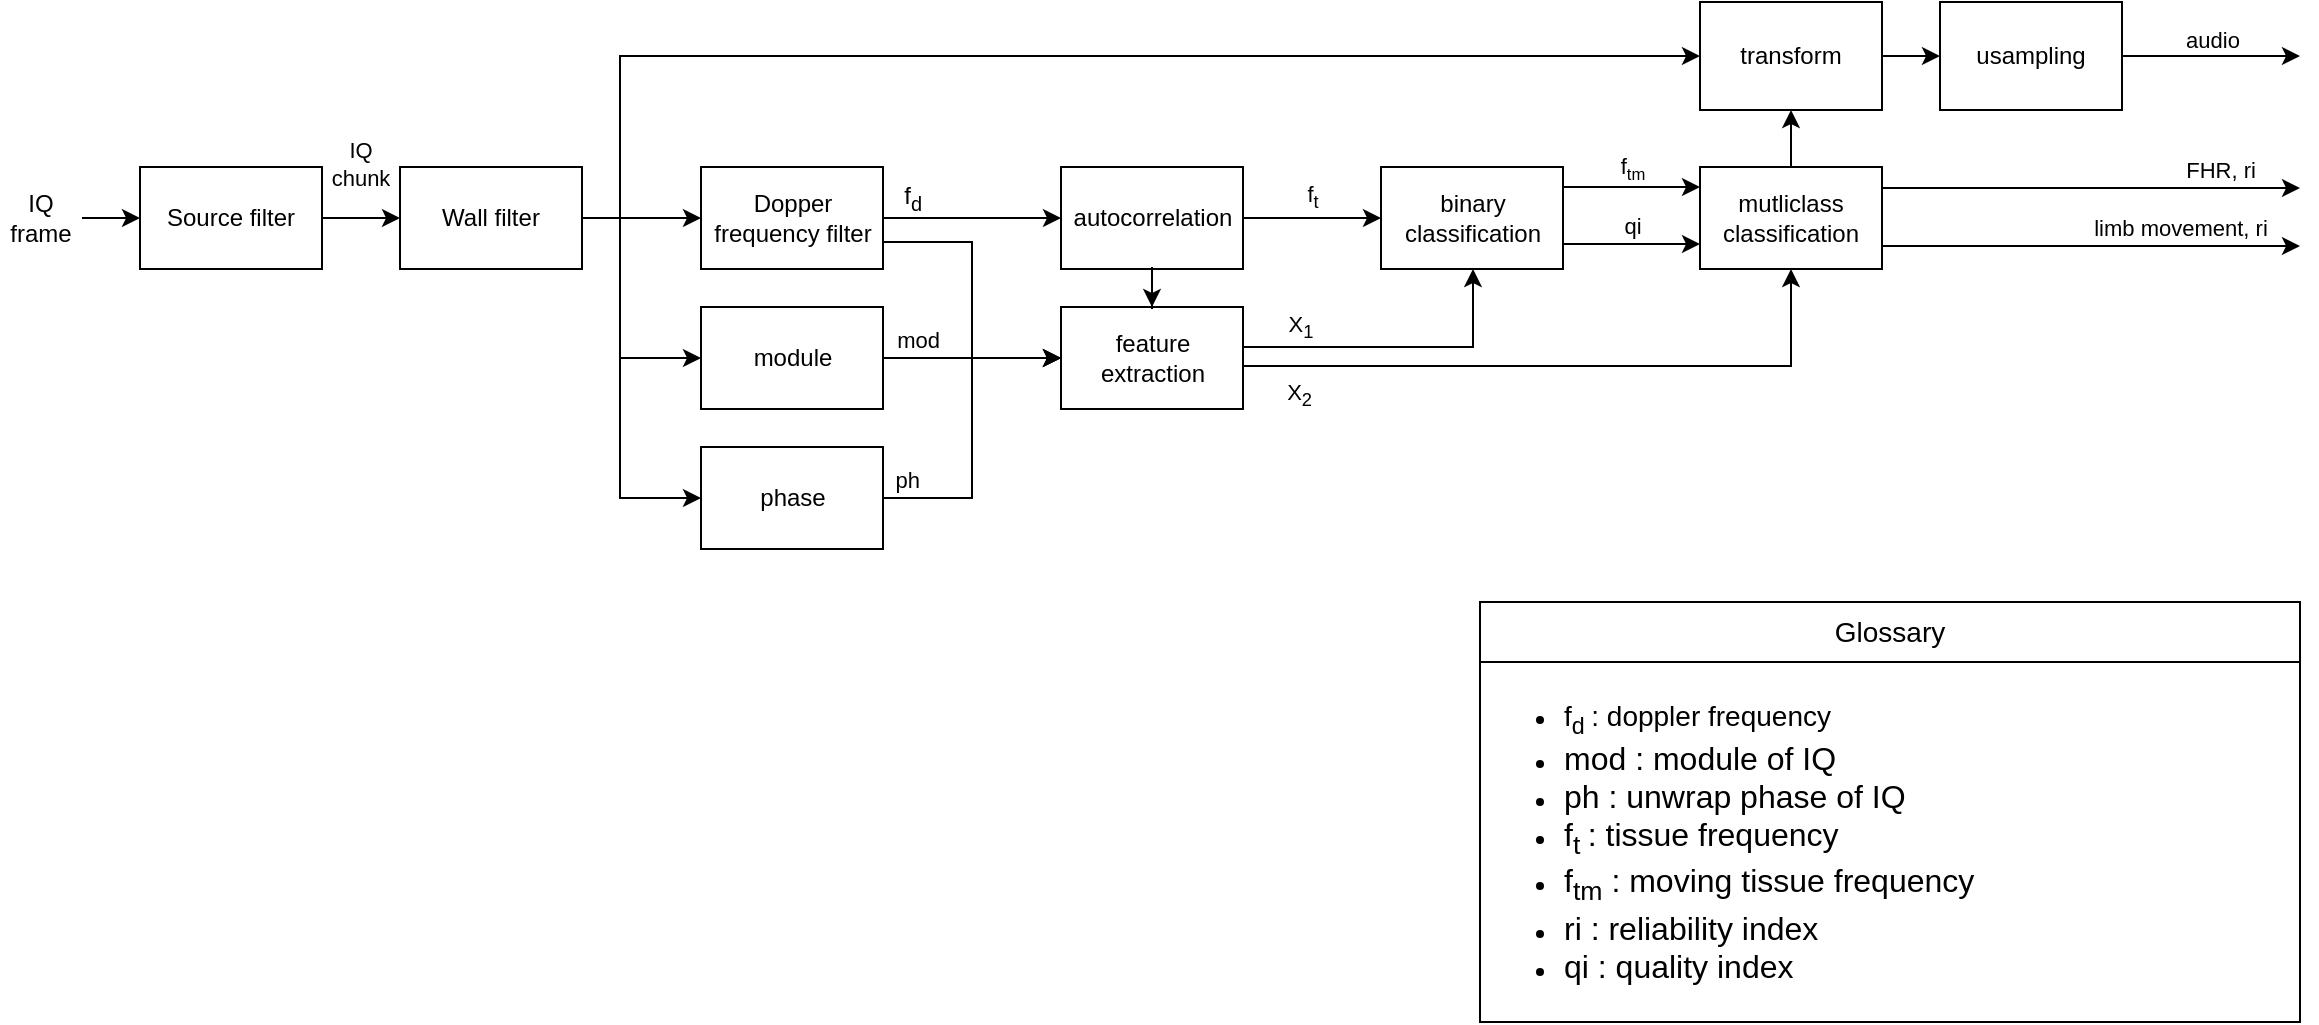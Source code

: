 <mxfile version="14.4.3" type="device" pages="2"><diagram id="6VireNfwR6C034r5DEZg" name="pipeline"><mxGraphModel dx="1648" dy="802" grid="1" gridSize="10" guides="1" tooltips="1" connect="1" arrows="1" fold="1" page="1" pageScale="1" pageWidth="1169" pageHeight="827" math="0" shadow="0"><root><mxCell id="0"/><mxCell id="1" parent="0"/><mxCell id="yXrpQoXIRLhytvAa6Xuy-31" style="edgeStyle=orthogonalEdgeStyle;rounded=0;orthogonalLoop=1;jettySize=auto;html=1;" parent="1" source="yXrpQoXIRLhytvAa6Xuy-29" target="yXrpQoXIRLhytvAa6Xuy-30" edge="1"><mxGeometry relative="1" as="geometry"><Array as="points"><mxPoint x="500" y="248"/><mxPoint x="500" y="248"/></Array></mxGeometry></mxCell><mxCell id="yXrpQoXIRLhytvAa6Xuy-32" value="f&lt;sub&gt;d&lt;/sub&gt;" style="text;html=1;resizable=0;points=[];align=right;verticalAlign=bottom;labelBackgroundColor=#ffffff;labelPosition=left;verticalLabelPosition=top;" parent="yXrpQoXIRLhytvAa6Xuy-31" vertex="1" connectable="0"><mxGeometry x="-0.281" y="2" relative="1" as="geometry"><mxPoint x="-12.5" y="2" as="offset"/></mxGeometry></mxCell><mxCell id="yXrpQoXIRLhytvAa6Xuy-51" style="edgeStyle=orthogonalEdgeStyle;rounded=0;orthogonalLoop=1;jettySize=auto;html=1;entryX=0;entryY=0.5;entryDx=0;entryDy=0;" parent="1" source="yXrpQoXIRLhytvAa6Xuy-29" target="yXrpQoXIRLhytvAa6Xuy-47" edge="1"><mxGeometry relative="1" as="geometry"><Array as="points"><mxPoint x="496" y="260"/><mxPoint x="496" y="318"/></Array></mxGeometry></mxCell><mxCell id="yXrpQoXIRLhytvAa6Xuy-29" value="Dopper frequency filter" style="rounded=0;whiteSpace=wrap;html=1;horizontal=1;verticalAlign=middle;fillColor=none;" parent="1" vertex="1"><mxGeometry x="360.5" y="222.5" width="91" height="51" as="geometry"/></mxCell><mxCell id="yXrpQoXIRLhytvAa6Xuy-40" value="f&lt;sub&gt;t&lt;/sub&gt;" style="edgeStyle=orthogonalEdgeStyle;rounded=0;orthogonalLoop=1;jettySize=auto;html=1;labelPosition=center;verticalLabelPosition=top;align=center;verticalAlign=bottom;" parent="1" source="yXrpQoXIRLhytvAa6Xuy-30" target="yXrpQoXIRLhytvAa6Xuy-39" edge="1"><mxGeometry relative="1" as="geometry"/></mxCell><mxCell id="9QHgYRSbRes9mMz04pvo-5" style="edgeStyle=orthogonalEdgeStyle;rounded=0;orthogonalLoop=1;jettySize=auto;html=1;" parent="1" source="yXrpQoXIRLhytvAa6Xuy-30" target="yXrpQoXIRLhytvAa6Xuy-47" edge="1"><mxGeometry relative="1" as="geometry"/></mxCell><mxCell id="yXrpQoXIRLhytvAa6Xuy-30" value="autocorrelation" style="rounded=0;whiteSpace=wrap;html=1;horizontal=1;verticalAlign=middle;fillColor=none;" parent="1" vertex="1"><mxGeometry x="540.5" y="222.5" width="91" height="51" as="geometry"/></mxCell><mxCell id="yXrpQoXIRLhytvAa6Xuy-36" value="" style="edgeStyle=orthogonalEdgeStyle;rounded=0;orthogonalLoop=1;jettySize=auto;html=1;labelPosition=center;verticalLabelPosition=top;align=center;verticalAlign=bottom;" parent="1" source="9QHgYRSbRes9mMz04pvo-1" target="yXrpQoXIRLhytvAa6Xuy-29" edge="1"><mxGeometry y="88" relative="1" as="geometry"><mxPoint x="307.5" y="248.5" as="sourcePoint"/><Array as="points"/><mxPoint as="offset"/></mxGeometry></mxCell><mxCell id="yXrpQoXIRLhytvAa6Xuy-55" value="f&lt;font size=&quot;1&quot;&gt;&lt;sub&gt;tm&lt;/sub&gt;&lt;/font&gt;" style="edgeStyle=orthogonalEdgeStyle;rounded=0;orthogonalLoop=1;jettySize=auto;html=1;labelPosition=center;verticalLabelPosition=top;align=center;verticalAlign=bottom;" parent="1" source="yXrpQoXIRLhytvAa6Xuy-39" target="yXrpQoXIRLhytvAa6Xuy-54" edge="1"><mxGeometry relative="1" as="geometry"><Array as="points"><mxPoint x="820.5" y="232.5"/><mxPoint x="820.5" y="232.5"/></Array></mxGeometry></mxCell><mxCell id="yXrpQoXIRLhytvAa6Xuy-39" value="binary classification" style="rounded=0;whiteSpace=wrap;html=1;horizontal=1;verticalAlign=middle;fillColor=none;" parent="1" vertex="1"><mxGeometry x="700.5" y="222.5" width="91" height="51" as="geometry"/></mxCell><mxCell id="yXrpQoXIRLhytvAa6Xuy-50" value="mod" style="edgeStyle=orthogonalEdgeStyle;rounded=0;orthogonalLoop=1;jettySize=auto;html=1;labelPosition=left;verticalLabelPosition=top;align=right;verticalAlign=bottom;" parent="1" source="yXrpQoXIRLhytvAa6Xuy-42" target="yXrpQoXIRLhytvAa6Xuy-47" edge="1"><mxGeometry x="-0.348" relative="1" as="geometry"><mxPoint as="offset"/></mxGeometry></mxCell><mxCell id="yXrpQoXIRLhytvAa6Xuy-42" value="module" style="rounded=0;whiteSpace=wrap;html=1;horizontal=1;verticalAlign=middle;fillColor=none;" parent="1" vertex="1"><mxGeometry x="360.5" y="292.5" width="91" height="51" as="geometry"/></mxCell><mxCell id="yXrpQoXIRLhytvAa6Xuy-44" style="edgeStyle=orthogonalEdgeStyle;rounded=0;orthogonalLoop=1;jettySize=auto;html=1;entryX=0;entryY=0.5;entryDx=0;entryDy=0;exitX=1;exitY=0.5;exitDx=0;exitDy=0;" parent="1" source="9QHgYRSbRes9mMz04pvo-1" target="yXrpQoXIRLhytvAa6Xuy-42" edge="1"><mxGeometry relative="1" as="geometry"><mxPoint x="307" y="248.5" as="sourcePoint"/><Array as="points"><mxPoint x="320" y="248"/><mxPoint x="320" y="318"/></Array></mxGeometry></mxCell><mxCell id="yXrpQoXIRLhytvAa6Xuy-46" style="edgeStyle=orthogonalEdgeStyle;rounded=0;orthogonalLoop=1;jettySize=auto;html=1;entryX=0;entryY=0.5;entryDx=0;entryDy=0;" parent="1" source="9QHgYRSbRes9mMz04pvo-1" target="yXrpQoXIRLhytvAa6Xuy-45" edge="1"><mxGeometry relative="1" as="geometry"><mxPoint x="303" y="249" as="sourcePoint"/><Array as="points"><mxPoint x="320" y="248"/><mxPoint x="320" y="388"/></Array></mxGeometry></mxCell><mxCell id="yXrpQoXIRLhytvAa6Xuy-49" value="ph" style="edgeStyle=orthogonalEdgeStyle;rounded=0;orthogonalLoop=1;jettySize=auto;html=1;entryX=0;entryY=0.5;entryDx=0;entryDy=0;labelPosition=left;verticalLabelPosition=top;align=right;verticalAlign=bottom;" parent="1" source="yXrpQoXIRLhytvAa6Xuy-45" target="yXrpQoXIRLhytvAa6Xuy-47" edge="1"><mxGeometry x="-0.762" relative="1" as="geometry"><mxPoint x="540.5" y="388" as="targetPoint"/><mxPoint as="offset"/><Array as="points"><mxPoint x="496" y="388"/><mxPoint x="496" y="318"/></Array></mxGeometry></mxCell><mxCell id="yXrpQoXIRLhytvAa6Xuy-45" value="phase" style="rounded=0;whiteSpace=wrap;html=1;horizontal=1;verticalAlign=middle;fillColor=none;" parent="1" vertex="1"><mxGeometry x="360.5" y="362.5" width="91" height="51" as="geometry"/></mxCell><mxCell id="yXrpQoXIRLhytvAa6Xuy-53" value="X&lt;sub&gt;1&lt;/sub&gt;" style="edgeStyle=orthogonalEdgeStyle;rounded=0;orthogonalLoop=1;jettySize=auto;html=1;labelPosition=center;verticalLabelPosition=top;align=center;verticalAlign=bottom;" parent="1" source="yXrpQoXIRLhytvAa6Xuy-47" target="yXrpQoXIRLhytvAa6Xuy-39" edge="1"><mxGeometry x="-0.63" relative="1" as="geometry"><Array as="points"><mxPoint x="746.5" y="312.5"/></Array><mxPoint as="offset"/></mxGeometry></mxCell><mxCell id="yXrpQoXIRLhytvAa6Xuy-56" value="X&lt;sub&gt;2&lt;/sub&gt;" style="edgeStyle=orthogonalEdgeStyle;rounded=0;orthogonalLoop=1;jettySize=auto;html=1;labelPosition=left;verticalLabelPosition=bottom;align=right;verticalAlign=top;entryX=0.5;entryY=1;entryDx=0;entryDy=0;" parent="1" source="yXrpQoXIRLhytvAa6Xuy-47" target="yXrpQoXIRLhytvAa6Xuy-54" edge="1"><mxGeometry x="-0.782" relative="1" as="geometry"><Array as="points"><mxPoint x="906" y="322"/></Array><mxPoint as="offset"/></mxGeometry></mxCell><mxCell id="yXrpQoXIRLhytvAa6Xuy-47" value="feature extraction" style="rounded=0;whiteSpace=wrap;html=1;horizontal=1;verticalAlign=middle;fillColor=none;" parent="1" vertex="1"><mxGeometry x="540.5" y="292.5" width="91" height="51" as="geometry"/></mxCell><mxCell id="yXrpQoXIRLhytvAa6Xuy-57" value="FHR, ri" style="edgeStyle=orthogonalEdgeStyle;rounded=0;orthogonalLoop=1;jettySize=auto;html=1;labelPosition=center;verticalLabelPosition=top;align=center;verticalAlign=bottom;" parent="1" source="yXrpQoXIRLhytvAa6Xuy-54" edge="1"><mxGeometry x="0.616" relative="1" as="geometry"><mxPoint x="1160" y="233" as="targetPoint"/><Array as="points"><mxPoint x="990" y="233"/><mxPoint x="990" y="233"/></Array><mxPoint x="982.5" y="232.5" as="sourcePoint"/><mxPoint as="offset"/></mxGeometry></mxCell><mxCell id="9QHgYRSbRes9mMz04pvo-16" style="edgeStyle=orthogonalEdgeStyle;rounded=0;orthogonalLoop=1;jettySize=auto;html=1;" parent="1" source="yXrpQoXIRLhytvAa6Xuy-54" target="9QHgYRSbRes9mMz04pvo-7" edge="1"><mxGeometry relative="1" as="geometry"/></mxCell><mxCell id="yXrpQoXIRLhytvAa6Xuy-54" value="mutliclass&lt;br&gt;classification" style="rounded=0;whiteSpace=wrap;html=1;horizontal=1;verticalAlign=middle;fillColor=none;" parent="1" vertex="1"><mxGeometry x="860" y="222.5" width="91" height="51" as="geometry"/></mxCell><mxCell id="yXrpQoXIRLhytvAa6Xuy-61" value="limb movement, ri" style="edgeStyle=orthogonalEdgeStyle;rounded=0;orthogonalLoop=1;jettySize=auto;html=1;labelPosition=center;verticalLabelPosition=top;align=center;verticalAlign=bottom;" parent="1" source="yXrpQoXIRLhytvAa6Xuy-54" edge="1"><mxGeometry x="0.425" relative="1" as="geometry"><mxPoint x="1160" y="262" as="targetPoint"/><mxPoint x="982.5" y="262" as="sourcePoint"/><Array as="points"><mxPoint x="960" y="262"/><mxPoint x="960" y="262"/></Array><mxPoint as="offset"/></mxGeometry></mxCell><mxCell id="yXrpQoXIRLhytvAa6Xuy-62" value="qi" style="edgeStyle=orthogonalEdgeStyle;rounded=0;orthogonalLoop=1;jettySize=auto;html=1;labelPosition=center;verticalLabelPosition=top;align=center;verticalAlign=bottom;" parent="1" source="yXrpQoXIRLhytvAa6Xuy-39" target="yXrpQoXIRLhytvAa6Xuy-54" edge="1"><mxGeometry relative="1" as="geometry"><mxPoint x="801.5" y="252.81" as="sourcePoint"/><mxPoint x="900.5" y="252.81" as="targetPoint"/><Array as="points"><mxPoint x="810" y="261"/><mxPoint x="810" y="261"/></Array></mxGeometry></mxCell><mxCell id="yXrpQoXIRLhytvAa6Xuy-63" value="&lt;font style=&quot;font-size: 14px&quot;&gt;Glossary&lt;/font&gt;" style="rounded=0;whiteSpace=wrap;html=1;horizontal=1;verticalAlign=middle;fillColor=none;" parent="1" vertex="1"><mxGeometry x="750" y="440" width="410" height="30" as="geometry"/></mxCell><mxCell id="yXrpQoXIRLhytvAa6Xuy-64" value="&lt;ul&gt;&lt;li&gt;&lt;font style=&quot;font-size: 14px&quot;&gt;f&lt;sub&gt;d&amp;nbsp;&lt;/sub&gt;: doppler frequency&lt;/font&gt;&lt;/li&gt;&lt;li&gt;&lt;font size=&quot;3&quot;&gt;mod : module of IQ&lt;/font&gt;&lt;/li&gt;&lt;li&gt;&lt;font size=&quot;3&quot;&gt;ph : unwrap phase of IQ&lt;/font&gt;&lt;/li&gt;&lt;li&gt;&lt;font size=&quot;3&quot;&gt;f&lt;sub&gt;t&amp;nbsp;&lt;/sub&gt;: tissue frequency&lt;/font&gt;&lt;/li&gt;&lt;li&gt;&lt;font size=&quot;3&quot;&gt;f&lt;sub&gt;tm&lt;/sub&gt;&amp;nbsp;: moving tissue frequency&lt;/font&gt;&lt;/li&gt;&lt;li&gt;&lt;span&gt;&lt;font size=&quot;3&quot;&gt;ri : reliability index&lt;/font&gt;&lt;/span&gt;&lt;/li&gt;&lt;li&gt;&lt;font size=&quot;3&quot;&gt;qi : quality index&lt;/font&gt;&lt;/li&gt;&lt;/ul&gt;" style="rounded=0;whiteSpace=wrap;html=1;horizontal=1;verticalAlign=top;fillColor=none;align=left;" parent="1" vertex="1"><mxGeometry x="750" y="470" width="410" height="180" as="geometry"/></mxCell><mxCell id="9QHgYRSbRes9mMz04pvo-8" style="edgeStyle=orthogonalEdgeStyle;rounded=0;orthogonalLoop=1;jettySize=auto;html=1;entryX=0;entryY=0.5;entryDx=0;entryDy=0;exitX=1;exitY=0.5;exitDx=0;exitDy=0;" parent="1" source="9QHgYRSbRes9mMz04pvo-1" target="9QHgYRSbRes9mMz04pvo-7" edge="1"><mxGeometry relative="1" as="geometry"><Array as="points"><mxPoint x="320" y="248"/><mxPoint x="320" y="167"/></Array></mxGeometry></mxCell><mxCell id="9QHgYRSbRes9mMz04pvo-1" value="Wall filter" style="rounded=0;whiteSpace=wrap;html=1;horizontal=1;verticalAlign=middle;fillColor=none;" parent="1" vertex="1"><mxGeometry x="210" y="222.5" width="91" height="51" as="geometry"/></mxCell><mxCell id="ViKx-o51FbrFScznE2jP-2" style="edgeStyle=orthogonalEdgeStyle;rounded=0;orthogonalLoop=1;jettySize=auto;html=1;fillColor=#000000;" edge="1" parent="1" source="9QHgYRSbRes9mMz04pvo-3" target="ViKx-o51FbrFScznE2jP-1"><mxGeometry relative="1" as="geometry"/></mxCell><mxCell id="9QHgYRSbRes9mMz04pvo-3" value="IQ frame" style="rounded=0;whiteSpace=wrap;html=1;horizontal=1;verticalAlign=middle;fillColor=none;strokeColor=none;" parent="1" vertex="1"><mxGeometry x="10" y="222.5" width="41" height="51" as="geometry"/></mxCell><mxCell id="9QHgYRSbRes9mMz04pvo-11" style="edgeStyle=orthogonalEdgeStyle;rounded=0;orthogonalLoop=1;jettySize=auto;html=1;labelPosition=left;verticalLabelPosition=top;align=right;verticalAlign=bottom;" parent="1" source="9QHgYRSbRes9mMz04pvo-7" target="9QHgYRSbRes9mMz04pvo-17" edge="1"><mxGeometry relative="1" as="geometry"><mxPoint x="1110" y="167" as="targetPoint"/></mxGeometry></mxCell><mxCell id="9QHgYRSbRes9mMz04pvo-7" value="transform" style="rounded=0;whiteSpace=wrap;html=1;horizontal=1;verticalAlign=middle;fillColor=none;" parent="1" vertex="1"><mxGeometry x="860" y="140" width="91" height="54" as="geometry"/></mxCell><mxCell id="9QHgYRSbRes9mMz04pvo-18" value="audio" style="edgeStyle=orthogonalEdgeStyle;rounded=0;orthogonalLoop=1;jettySize=auto;html=1;labelPosition=center;verticalLabelPosition=top;align=center;verticalAlign=bottom;" parent="1" source="9QHgYRSbRes9mMz04pvo-17" edge="1"><mxGeometry relative="1" as="geometry"><mxPoint x="1160" y="167" as="targetPoint"/></mxGeometry></mxCell><mxCell id="9QHgYRSbRes9mMz04pvo-17" value="usampling" style="rounded=0;whiteSpace=wrap;html=1;horizontal=1;verticalAlign=middle;fillColor=none;" parent="1" vertex="1"><mxGeometry x="980" y="140" width="91" height="54" as="geometry"/></mxCell><mxCell id="ViKx-o51FbrFScznE2jP-3" value="IQ&lt;br&gt;chunk" style="edgeStyle=orthogonalEdgeStyle;rounded=0;orthogonalLoop=1;jettySize=auto;html=1;fillColor=#000000;" edge="1" parent="1" source="ViKx-o51FbrFScznE2jP-1" target="9QHgYRSbRes9mMz04pvo-1"><mxGeometry x="0.024" y="27" relative="1" as="geometry"><mxPoint as="offset"/></mxGeometry></mxCell><mxCell id="ViKx-o51FbrFScznE2jP-1" value="Source filter" style="rounded=0;whiteSpace=wrap;html=1;horizontal=1;verticalAlign=middle;fillColor=none;" vertex="1" parent="1"><mxGeometry x="80" y="222.5" width="91" height="51" as="geometry"/></mxCell></root></mxGraphModel></diagram><diagram id="sFfuKugQagYP7ZXXB7C2" name="source_filter"><mxGraphModel dx="1648" dy="802" grid="1" gridSize="10" guides="1" tooltips="1" connect="1" arrows="1" fold="1" page="1" pageScale="1" pageWidth="827" pageHeight="583" math="0" shadow="0"><root><mxCell id="TKvAhzwpx5ZAhpmxjOYL-0"/><mxCell id="TKvAhzwpx5ZAhpmxjOYL-1" parent="TKvAhzwpx5ZAhpmxjOYL-0"/><mxCell id="TKvAhzwpx5ZAhpmxjOYL-41" value="IQ Frame" style="text;html=1;strokeColor=none;fillColor=none;align=center;verticalAlign=middle;whiteSpace=wrap;rounded=0;" vertex="1" parent="TKvAhzwpx5ZAhpmxjOYL-1"><mxGeometry x="80" y="30" width="40" height="20" as="geometry"/></mxCell><mxCell id="TKvAhzwpx5ZAhpmxjOYL-46" value="" style="shape=cube;whiteSpace=wrap;html=1;boundedLbl=1;backgroundOutline=1;darkOpacity=0.05;darkOpacity2=0.1;fillColor=none;size=40;" vertex="1" parent="TKvAhzwpx5ZAhpmxjOYL-1"><mxGeometry x="400" y="160" width="280" height="280" as="geometry"/></mxCell><mxCell id="TKvAhzwpx5ZAhpmxjOYL-48" value="k" style="endArrow=classic;startArrow=classic;html=1;" edge="1" parent="TKvAhzwpx5ZAhpmxjOYL-1"><mxGeometry x="0.25" y="21" width="50" height="50" relative="1" as="geometry"><mxPoint x="430" y="450" as="sourcePoint"/><mxPoint x="390" y="410" as="targetPoint"/><mxPoint as="offset"/></mxGeometry></mxCell><mxCell id="TKvAhzwpx5ZAhpmxjOYL-49" value="i" style="endArrow=classic;startArrow=classic;html=1;" edge="1" parent="TKvAhzwpx5ZAhpmxjOYL-1"><mxGeometry y="-10" width="50" height="50" relative="1" as="geometry"><mxPoint x="440" y="450" as="sourcePoint"/><mxPoint x="680" y="450" as="targetPoint"/><mxPoint as="offset"/></mxGeometry></mxCell><mxCell id="TKvAhzwpx5ZAhpmxjOYL-50" value="j" style="endArrow=classic;startArrow=classic;html=1;" edge="1" parent="TKvAhzwpx5ZAhpmxjOYL-1"><mxGeometry y="-30" width="50" height="50" relative="1" as="geometry"><mxPoint x="690" y="440" as="sourcePoint"/><mxPoint x="690" y="200" as="targetPoint"/><mxPoint as="offset"/></mxGeometry></mxCell><mxCell id="TKvAhzwpx5ZAhpmxjOYL-51" value="Chunk" style="text;html=1;strokeColor=none;fillColor=none;align=center;verticalAlign=middle;whiteSpace=wrap;rounded=0;" vertex="1" parent="TKvAhzwpx5ZAhpmxjOYL-1"><mxGeometry x="540" y="30" width="40" height="20" as="geometry"/></mxCell><mxCell id="TKvAhzwpx5ZAhpmxjOYL-52" value="Source filter" style="rounded=1;whiteSpace=wrap;html=1;fillColor=none;" vertex="1" parent="TKvAhzwpx5ZAhpmxjOYL-1"><mxGeometry x="190" y="246" width="150" height="92" as="geometry"/></mxCell><mxCell id="TKvAhzwpx5ZAhpmxjOYL-57" value="" style="group" vertex="1" connectable="0" parent="TKvAhzwpx5ZAhpmxjOYL-1"><mxGeometry y="80" width="120" height="480" as="geometry"/></mxCell><mxCell id="TKvAhzwpx5ZAhpmxjOYL-2" value="sample&lt;br&gt;0" style="rounded=0;whiteSpace=wrap;html=1;fillColor=none;" vertex="1" parent="TKvAhzwpx5ZAhpmxjOYL-57"><mxGeometry x="80" width="40" height="40" as="geometry"/></mxCell><mxCell id="TKvAhzwpx5ZAhpmxjOYL-3" value="..." style="rounded=0;whiteSpace=wrap;html=1;fillColor=none;" vertex="1" parent="TKvAhzwpx5ZAhpmxjOYL-57"><mxGeometry x="80" y="40" width="40" height="40" as="geometry"/></mxCell><mxCell id="TKvAhzwpx5ZAhpmxjOYL-4" value="sample&lt;br&gt;j" style="rounded=0;whiteSpace=wrap;html=1;fillColor=none;" vertex="1" parent="TKvAhzwpx5ZAhpmxjOYL-57"><mxGeometry x="80" y="80" width="40" height="40" as="geometry"/></mxCell><mxCell id="TKvAhzwpx5ZAhpmxjOYL-17" value="" style="rounded=0;whiteSpace=wrap;html=1;fillColor=none;" vertex="1" parent="TKvAhzwpx5ZAhpmxjOYL-57"><mxGeometry x="80" y="120" width="40" height="40" as="geometry"/></mxCell><mxCell id="TKvAhzwpx5ZAhpmxjOYL-18" value="" style="rounded=0;whiteSpace=wrap;html=1;fillColor=none;" vertex="1" parent="TKvAhzwpx5ZAhpmxjOYL-57"><mxGeometry x="80" y="160" width="40" height="40" as="geometry"/></mxCell><mxCell id="TKvAhzwpx5ZAhpmxjOYL-19" value="" style="rounded=0;whiteSpace=wrap;html=1;fillColor=none;" vertex="1" parent="TKvAhzwpx5ZAhpmxjOYL-57"><mxGeometry x="80" y="200" width="40" height="40" as="geometry"/></mxCell><mxCell id="TKvAhzwpx5ZAhpmxjOYL-20" value="" style="rounded=0;whiteSpace=wrap;html=1;fillColor=none;" vertex="1" parent="TKvAhzwpx5ZAhpmxjOYL-57"><mxGeometry x="80" y="240" width="40" height="40" as="geometry"/></mxCell><mxCell id="TKvAhzwpx5ZAhpmxjOYL-21" value="" style="rounded=0;whiteSpace=wrap;html=1;fillColor=none;" vertex="1" parent="TKvAhzwpx5ZAhpmxjOYL-57"><mxGeometry x="80" y="280" width="40" height="40" as="geometry"/></mxCell><mxCell id="TKvAhzwpx5ZAhpmxjOYL-22" value="" style="rounded=0;whiteSpace=wrap;html=1;fillColor=none;" vertex="1" parent="TKvAhzwpx5ZAhpmxjOYL-57"><mxGeometry x="80" y="320" width="40" height="40" as="geometry"/></mxCell><mxCell id="TKvAhzwpx5ZAhpmxjOYL-23" value="" style="rounded=0;whiteSpace=wrap;html=1;fillColor=none;" vertex="1" parent="TKvAhzwpx5ZAhpmxjOYL-57"><mxGeometry x="80" y="360" width="40" height="40" as="geometry"/></mxCell><mxCell id="TKvAhzwpx5ZAhpmxjOYL-24" value="" style="rounded=0;whiteSpace=wrap;html=1;fillColor=none;" vertex="1" parent="TKvAhzwpx5ZAhpmxjOYL-57"><mxGeometry x="80" y="400" width="40" height="40" as="geometry"/></mxCell><mxCell id="TKvAhzwpx5ZAhpmxjOYL-25" value="" style="rounded=0;whiteSpace=wrap;html=1;fillColor=none;" vertex="1" parent="TKvAhzwpx5ZAhpmxjOYL-57"><mxGeometry x="80" y="440" width="40" height="40" as="geometry"/></mxCell><mxCell id="TKvAhzwpx5ZAhpmxjOYL-26" value="" style="shape=curlyBracket;whiteSpace=wrap;html=1;rounded=1;fillColor=none;" vertex="1" parent="TKvAhzwpx5ZAhpmxjOYL-57"><mxGeometry x="50" width="20" height="120" as="geometry"/></mxCell><mxCell id="TKvAhzwpx5ZAhpmxjOYL-33" value="" style="shape=curlyBracket;whiteSpace=wrap;html=1;rounded=1;fillColor=none;" vertex="1" parent="TKvAhzwpx5ZAhpmxjOYL-57"><mxGeometry x="50" y="120" width="20" height="120" as="geometry"/></mxCell><mxCell id="TKvAhzwpx5ZAhpmxjOYL-34" value="" style="shape=curlyBracket;whiteSpace=wrap;html=1;rounded=1;fillColor=none;" vertex="1" parent="TKvAhzwpx5ZAhpmxjOYL-57"><mxGeometry x="50" y="360" width="20" height="120" as="geometry"/></mxCell><mxCell id="TKvAhzwpx5ZAhpmxjOYL-35" value="slot 0" style="text;html=1;strokeColor=none;fillColor=none;align=center;verticalAlign=middle;whiteSpace=wrap;rounded=0;" vertex="1" parent="TKvAhzwpx5ZAhpmxjOYL-57"><mxGeometry y="50" width="40" height="20" as="geometry"/></mxCell><mxCell id="TKvAhzwpx5ZAhpmxjOYL-38" value="slot k" style="text;html=1;strokeColor=none;fillColor=none;align=center;verticalAlign=middle;whiteSpace=wrap;rounded=0;" vertex="1" parent="TKvAhzwpx5ZAhpmxjOYL-57"><mxGeometry y="410" width="40" height="20" as="geometry"/></mxCell><mxCell id="TKvAhzwpx5ZAhpmxjOYL-39" value="slot 1" style="text;html=1;strokeColor=none;fillColor=none;align=center;verticalAlign=middle;whiteSpace=wrap;rounded=0;" vertex="1" parent="TKvAhzwpx5ZAhpmxjOYL-57"><mxGeometry y="170" width="40" height="20" as="geometry"/></mxCell><mxCell id="TKvAhzwpx5ZAhpmxjOYL-58" value="" style="shape=flexArrow;endArrow=classic;html=1;fillColor=#000000;" edge="1" parent="TKvAhzwpx5ZAhpmxjOYL-1"><mxGeometry width="50" height="50" relative="1" as="geometry"><mxPoint x="350" y="290" as="sourcePoint"/><mxPoint x="390" y="290" as="targetPoint"/></mxGeometry></mxCell><mxCell id="TKvAhzwpx5ZAhpmxjOYL-59" value="" style="shape=flexArrow;endArrow=classic;html=1;fillColor=#000000;" edge="1" parent="TKvAhzwpx5ZAhpmxjOYL-1"><mxGeometry width="50" height="50" relative="1" as="geometry"><mxPoint x="140" y="291" as="sourcePoint"/><mxPoint x="180" y="291" as="targetPoint"/></mxGeometry></mxCell><mxCell id="TKvAhzwpx5ZAhpmxjOYL-62" value="i: number of frames per chunk&lt;br&gt;j: number of samples per slot&lt;br&gt;&lt;div&gt;&lt;span&gt;k: number of slots&lt;/span&gt;&lt;/div&gt;" style="text;html=1;strokeColor=none;fillColor=none;align=left;verticalAlign=middle;whiteSpace=wrap;rounded=0;" vertex="1" parent="TKvAhzwpx5ZAhpmxjOYL-1"><mxGeometry x="170" y="440" width="170" height="60" as="geometry"/></mxCell></root></mxGraphModel></diagram></mxfile>